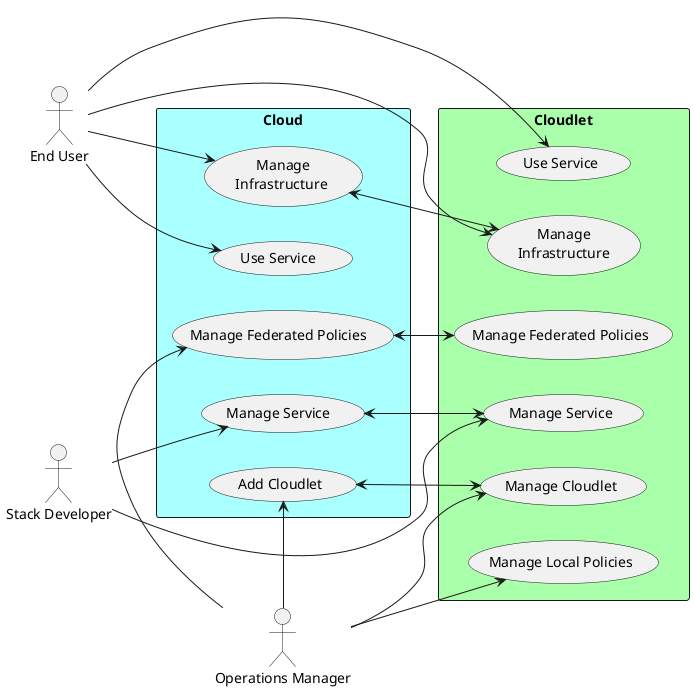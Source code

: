 @startuml
:Operations Manager: as Ops
:End User: as User
:Stack Developer: as Stack


left to right direction

rectangle "Cloudlet" #aaffaa {
(Manage Cloudlet) as (RC1)
(Manage Local Policies) as (ULP)
(Manage Federated Policies) as (USP)
(Use Service) as US
(Manage Service) as RS
(Manage\nInfrastructure) as RI

Ops --> RC1
Ops --> ULP
User -> RI

}


rectangle "Cloud" #aaffff {
(Add Cloudlet) as (AC1)
(Manage Federated Policies ) as UCP
(Use Service ) as USA
(Manage Service ) as RSA
(Manage\nInfrastructure ) as RIM
Ops -> AC1
AC1 <--> RC1
Ops -> UCP
UCP <--> USP
RIM <--> RI
User -> RIM
}

User --> US
User --> USA

Stack --> RS
Stack --> RSA
RS <--> RSA

@enduml
